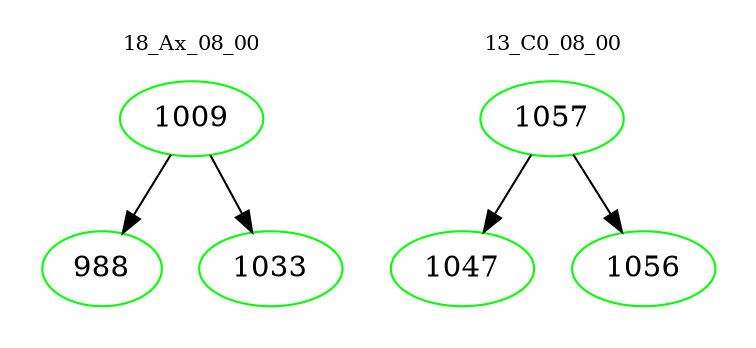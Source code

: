 digraph{
subgraph cluster_0 {
color = white
label = "18_Ax_08_00";
fontsize=10;
T0_1009 [label="1009", color="green"]
T0_1009 -> T0_988 [color="black"]
T0_988 [label="988", color="green"]
T0_1009 -> T0_1033 [color="black"]
T0_1033 [label="1033", color="green"]
}
subgraph cluster_1 {
color = white
label = "13_C0_08_00";
fontsize=10;
T1_1057 [label="1057", color="green"]
T1_1057 -> T1_1047 [color="black"]
T1_1047 [label="1047", color="green"]
T1_1057 -> T1_1056 [color="black"]
T1_1056 [label="1056", color="green"]
}
}
